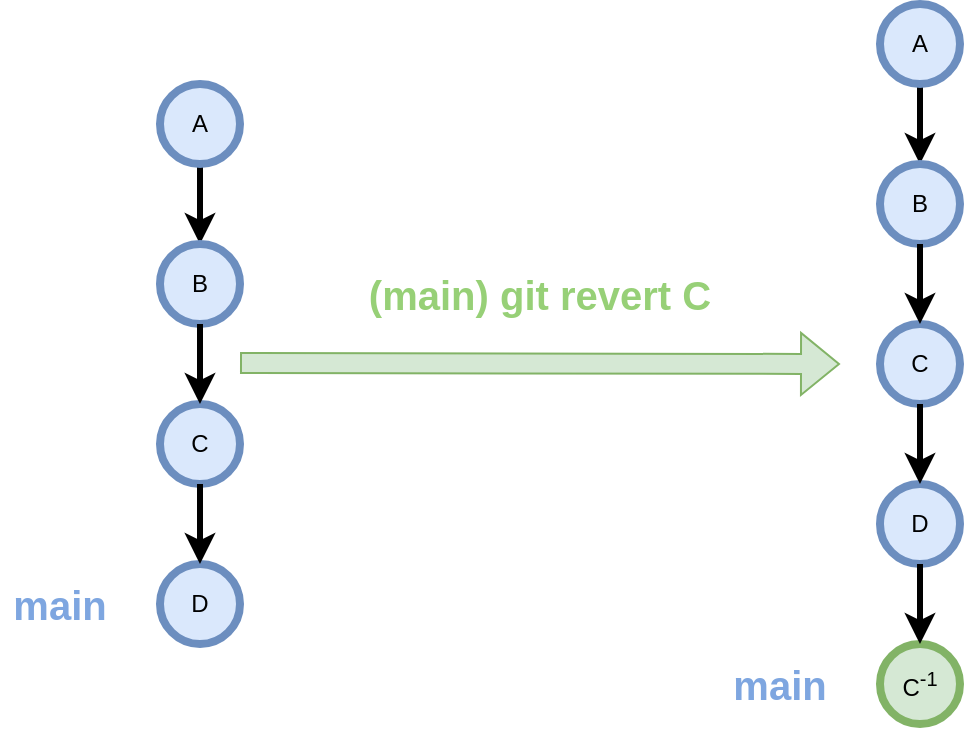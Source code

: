 <mxfile version="24.8.0">
  <diagram name="Pàgina-1" id="ANfU_E7pHBMlSpgSDisd">
    <mxGraphModel dx="1434" dy="754" grid="1" gridSize="10" guides="1" tooltips="1" connect="1" arrows="1" fold="1" page="1" pageScale="1" pageWidth="827" pageHeight="1169" math="0" shadow="0">
      <root>
        <mxCell id="0" />
        <mxCell id="1" parent="0" />
        <mxCell id="q3OaoekdAnvkXVUmLFM6-1" value="" style="shape=flexArrow;endArrow=classic;html=1;rounded=0;fillColor=#d5e8d4;strokeColor=#82b366;" parent="1" edge="1">
          <mxGeometry width="50" height="50" relative="1" as="geometry">
            <mxPoint x="360" y="539.5" as="sourcePoint" />
            <mxPoint x="660" y="540" as="targetPoint" />
          </mxGeometry>
        </mxCell>
        <mxCell id="q3OaoekdAnvkXVUmLFM6-37" value="&lt;font size=&quot;1&quot; color=&quot;#97d077&quot; style=&quot;&quot;&gt;&lt;b style=&quot;font-size: 20px;&quot;&gt;(&lt;/b&gt;&lt;/font&gt;&lt;b style=&quot;color: rgb(151, 208, 119); font-size: 20px;&quot;&gt;main&lt;/b&gt;&lt;font size=&quot;1&quot; color=&quot;#97d077&quot; style=&quot;&quot;&gt;&lt;b style=&quot;font-size: 20px;&quot;&gt;) git revert C&lt;/b&gt;&lt;/font&gt;" style="text;html=1;align=center;verticalAlign=middle;whiteSpace=wrap;rounded=0;" parent="1" vertex="1">
          <mxGeometry x="400" y="490" width="220" height="30" as="geometry" />
        </mxCell>
        <mxCell id="nNz4s0xaN7WfVtO6dp6d-2" value="" style="edgeStyle=orthogonalEdgeStyle;rounded=0;orthogonalLoop=1;jettySize=auto;html=1;strokeWidth=3;" parent="1" source="nNz4s0xaN7WfVtO6dp6d-3" target="nNz4s0xaN7WfVtO6dp6d-6" edge="1">
          <mxGeometry relative="1" as="geometry" />
        </mxCell>
        <mxCell id="nNz4s0xaN7WfVtO6dp6d-3" value="A" style="ellipse;whiteSpace=wrap;html=1;fillColor=#dae8fc;strokeColor=#6c8ebf;strokeWidth=4;" parent="1" vertex="1">
          <mxGeometry x="680" y="360" width="40" height="40" as="geometry" />
        </mxCell>
        <mxCell id="nNz4s0xaN7WfVtO6dp6d-4" value="&lt;b style=&quot;color: rgb(126, 166, 224); font-size: 20px;&quot;&gt;main&lt;/b&gt;" style="text;html=1;align=center;verticalAlign=middle;whiteSpace=wrap;rounded=0;" parent="1" vertex="1">
          <mxGeometry x="600" y="685" width="60" height="30" as="geometry" />
        </mxCell>
        <mxCell id="nNz4s0xaN7WfVtO6dp6d-6" value="B" style="ellipse;whiteSpace=wrap;html=1;fillColor=#dae8fc;strokeColor=#6c8ebf;strokeWidth=4;" parent="1" vertex="1">
          <mxGeometry x="680" y="440" width="40" height="40" as="geometry" />
        </mxCell>
        <mxCell id="nNz4s0xaN7WfVtO6dp6d-8" value="C" style="ellipse;whiteSpace=wrap;html=1;fillColor=#dae8fc;strokeColor=#6c8ebf;strokeWidth=4;" parent="1" vertex="1">
          <mxGeometry x="680" y="520" width="40" height="40" as="geometry" />
        </mxCell>
        <mxCell id="nNz4s0xaN7WfVtO6dp6d-11" style="rounded=0;orthogonalLoop=1;jettySize=auto;html=1;strokeWidth=3;" parent="1" source="nNz4s0xaN7WfVtO6dp6d-6" target="nNz4s0xaN7WfVtO6dp6d-8" edge="1">
          <mxGeometry relative="1" as="geometry">
            <mxPoint x="790" y="490" as="sourcePoint" />
            <mxPoint x="790" y="530" as="targetPoint" />
          </mxGeometry>
        </mxCell>
        <mxCell id="nNz4s0xaN7WfVtO6dp6d-12" value="D" style="ellipse;whiteSpace=wrap;html=1;fillColor=#dae8fc;strokeColor=#6c8ebf;strokeWidth=4;" parent="1" vertex="1">
          <mxGeometry x="680" y="600" width="40" height="40" as="geometry" />
        </mxCell>
        <mxCell id="nNz4s0xaN7WfVtO6dp6d-14" style="rounded=0;orthogonalLoop=1;jettySize=auto;html=1;strokeWidth=3;" parent="1" source="nNz4s0xaN7WfVtO6dp6d-8" target="nNz4s0xaN7WfVtO6dp6d-12" edge="1">
          <mxGeometry relative="1" as="geometry">
            <mxPoint x="710" y="410" as="sourcePoint" />
            <mxPoint x="710" y="530" as="targetPoint" />
          </mxGeometry>
        </mxCell>
        <mxCell id="hFkgrCWrJSU7KXQrdNRA-3" value="C&lt;sup&gt;-1&lt;/sup&gt;" style="ellipse;whiteSpace=wrap;html=1;fillColor=#d5e8d4;strokeColor=#82b366;strokeWidth=4;" parent="1" vertex="1">
          <mxGeometry x="680" y="680" width="40" height="40" as="geometry" />
        </mxCell>
        <mxCell id="hFkgrCWrJSU7KXQrdNRA-4" style="rounded=0;orthogonalLoop=1;jettySize=auto;html=1;strokeWidth=3;" parent="1" source="nNz4s0xaN7WfVtO6dp6d-12" target="hFkgrCWrJSU7KXQrdNRA-3" edge="1">
          <mxGeometry relative="1" as="geometry">
            <mxPoint x="780" y="690" as="sourcePoint" />
            <mxPoint x="710" y="610" as="targetPoint" />
          </mxGeometry>
        </mxCell>
        <mxCell id="q3OaoekdAnvkXVUmLFM6-4" value="" style="edgeStyle=orthogonalEdgeStyle;rounded=0;orthogonalLoop=1;jettySize=auto;html=1;strokeWidth=3;" parent="1" source="q3OaoekdAnvkXVUmLFM6-5" target="q3OaoekdAnvkXVUmLFM6-8" edge="1">
          <mxGeometry relative="1" as="geometry" />
        </mxCell>
        <mxCell id="q3OaoekdAnvkXVUmLFM6-5" value="A" style="ellipse;whiteSpace=wrap;html=1;fillColor=#dae8fc;strokeColor=#6c8ebf;strokeWidth=4;" parent="1" vertex="1">
          <mxGeometry x="320" y="400" width="40" height="40" as="geometry" />
        </mxCell>
        <mxCell id="q3OaoekdAnvkXVUmLFM6-6" value="&lt;b style=&quot;color: rgb(126, 166, 224); font-size: 20px;&quot;&gt;main&lt;/b&gt;" style="text;html=1;align=center;verticalAlign=middle;whiteSpace=wrap;rounded=0;" parent="1" vertex="1">
          <mxGeometry x="240" y="645" width="60" height="30" as="geometry" />
        </mxCell>
        <mxCell id="q3OaoekdAnvkXVUmLFM6-8" value="B" style="ellipse;whiteSpace=wrap;html=1;fillColor=#dae8fc;strokeColor=#6c8ebf;strokeWidth=4;" parent="1" vertex="1">
          <mxGeometry x="320" y="480" width="40" height="40" as="geometry" />
        </mxCell>
        <mxCell id="q3OaoekdAnvkXVUmLFM6-10" value="C" style="ellipse;whiteSpace=wrap;html=1;fillColor=#dae8fc;strokeColor=#6c8ebf;strokeWidth=4;" parent="1" vertex="1">
          <mxGeometry x="320" y="560" width="40" height="40" as="geometry" />
        </mxCell>
        <mxCell id="q3OaoekdAnvkXVUmLFM6-13" style="rounded=0;orthogonalLoop=1;jettySize=auto;html=1;strokeWidth=3;" parent="1" source="q3OaoekdAnvkXVUmLFM6-8" target="q3OaoekdAnvkXVUmLFM6-10" edge="1">
          <mxGeometry relative="1" as="geometry">
            <mxPoint x="430" y="530" as="sourcePoint" />
            <mxPoint x="430" y="570" as="targetPoint" />
          </mxGeometry>
        </mxCell>
        <mxCell id="q3OaoekdAnvkXVUmLFM6-14" value="D" style="ellipse;whiteSpace=wrap;html=1;fillColor=#dae8fc;strokeColor=#6c8ebf;strokeWidth=4;" parent="1" vertex="1">
          <mxGeometry x="320" y="640" width="40" height="40" as="geometry" />
        </mxCell>
        <mxCell id="q3OaoekdAnvkXVUmLFM6-16" style="rounded=0;orthogonalLoop=1;jettySize=auto;html=1;strokeWidth=3;" parent="1" source="q3OaoekdAnvkXVUmLFM6-10" target="q3OaoekdAnvkXVUmLFM6-14" edge="1">
          <mxGeometry relative="1" as="geometry">
            <mxPoint x="350" y="450" as="sourcePoint" />
            <mxPoint x="350" y="570" as="targetPoint" />
          </mxGeometry>
        </mxCell>
      </root>
    </mxGraphModel>
  </diagram>
</mxfile>
